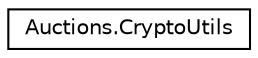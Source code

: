 digraph "Graphical Class Hierarchy"
{
 // LATEX_PDF_SIZE
  edge [fontname="Helvetica",fontsize="10",labelfontname="Helvetica",labelfontsize="10"];
  node [fontname="Helvetica",fontsize="10",shape=record];
  rankdir="LR";
  Node0 [label="Auctions.CryptoUtils",height=0.2,width=0.4,color="black", fillcolor="white", style="filled",URL="$classAuctions_1_1CryptoUtils.html",tooltip=" "];
}

